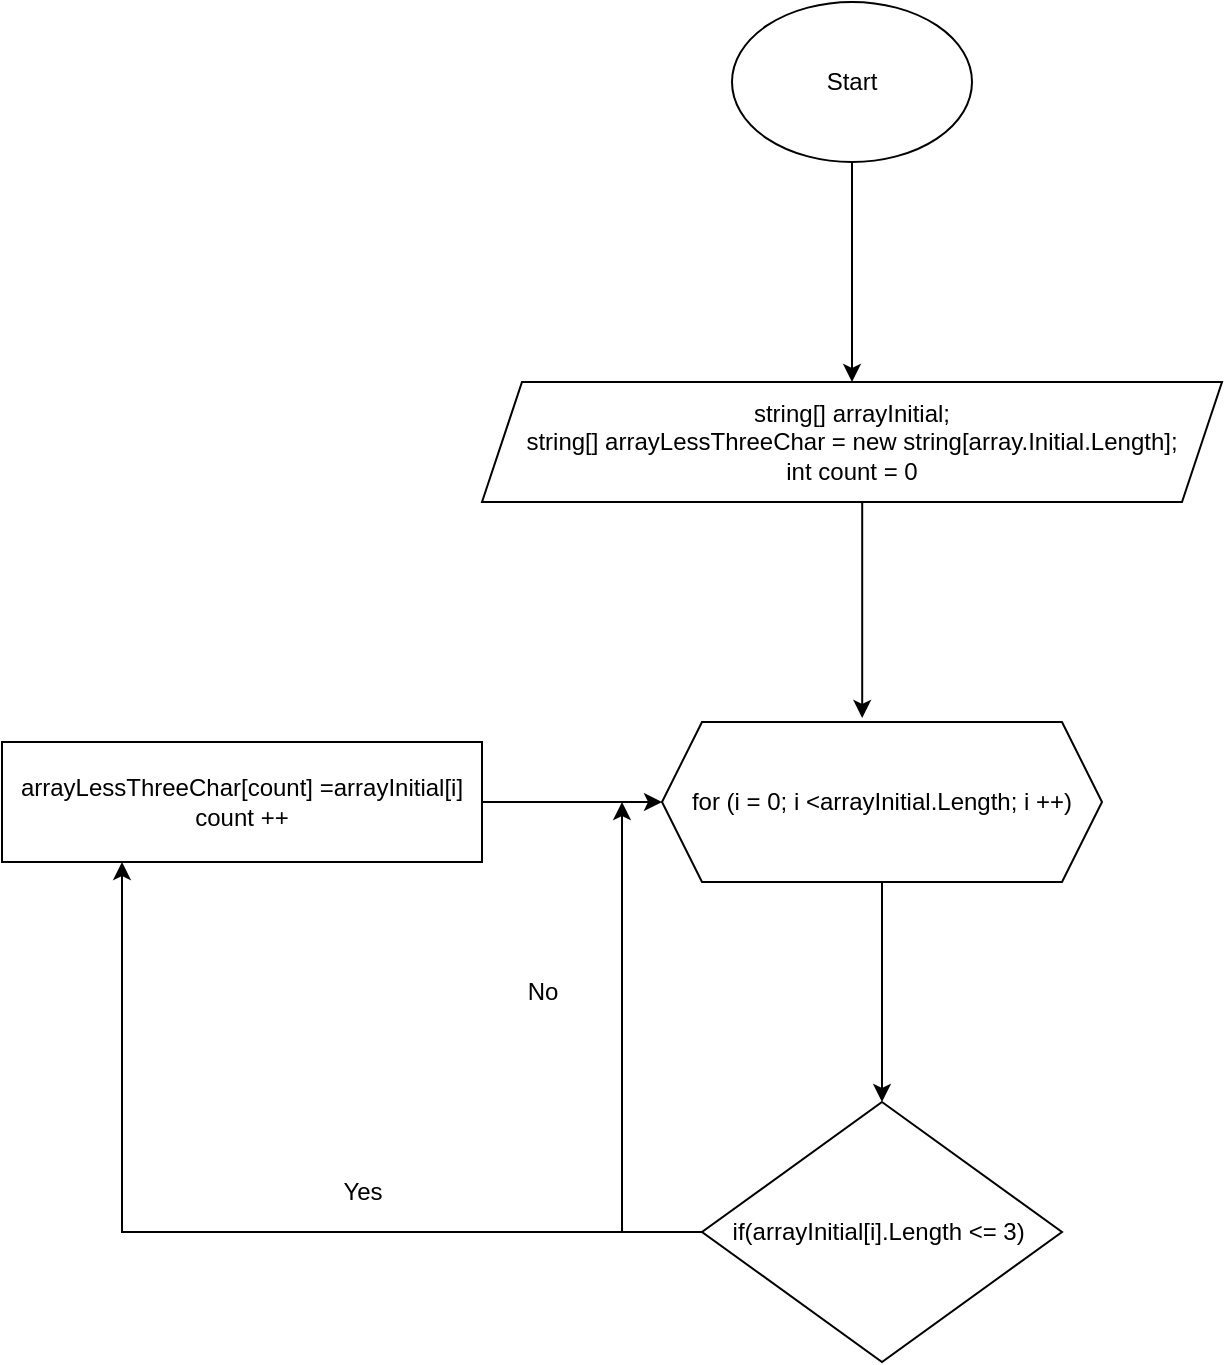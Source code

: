 <mxfile version="20.8.23" type="device"><diagram id="MBguLekYgQ5U2ZIiRp0e" name="Страница 1"><mxGraphModel dx="1434" dy="764" grid="1" gridSize="10" guides="1" tooltips="1" connect="1" arrows="1" fold="1" page="1" pageScale="1" pageWidth="827" pageHeight="1169" math="0" shadow="0"><root><mxCell id="0"/><mxCell id="1" parent="0"/><mxCell id="AraihR553AoSWPvbIoH_-13" style="edgeStyle=orthogonalEdgeStyle;rounded=0;orthogonalLoop=1;jettySize=auto;html=1;entryX=0.5;entryY=0;entryDx=0;entryDy=0;exitX=0.5;exitY=1;exitDx=0;exitDy=0;" parent="1" source="7zQahmoX89am-scrhJEv-1" target="AraihR553AoSWPvbIoH_-2" edge="1"><mxGeometry relative="1" as="geometry"><mxPoint x="460" y="310" as="sourcePoint"/><Array as="points"><mxPoint x="445" y="310"/></Array></mxGeometry></mxCell><mxCell id="AraihR553AoSWPvbIoH_-14" style="edgeStyle=orthogonalEdgeStyle;rounded=0;orthogonalLoop=1;jettySize=auto;html=1;entryX=0.455;entryY=-0.025;entryDx=0;entryDy=0;entryPerimeter=0;" parent="1" source="AraihR553AoSWPvbIoH_-2" target="AraihR553AoSWPvbIoH_-3" edge="1"><mxGeometry relative="1" as="geometry"><Array as="points"><mxPoint x="450" y="400"/><mxPoint x="450" y="400"/></Array></mxGeometry></mxCell><mxCell id="AraihR553AoSWPvbIoH_-2" value="string[] arrayInitial;&lt;br&gt;string[] arrayLessThreeChar = new string[array.Initial.Length];&lt;br&gt;int count = 0" style="shape=parallelogram;perimeter=parallelogramPerimeter;whiteSpace=wrap;html=1;fixedSize=1;" parent="1" vertex="1"><mxGeometry x="260" y="340" width="370" height="60" as="geometry"/></mxCell><mxCell id="AraihR553AoSWPvbIoH_-15" style="edgeStyle=orthogonalEdgeStyle;rounded=0;orthogonalLoop=1;jettySize=auto;html=1;" parent="1" source="AraihR553AoSWPvbIoH_-3" target="AraihR553AoSWPvbIoH_-4" edge="1"><mxGeometry relative="1" as="geometry"/></mxCell><mxCell id="AraihR553AoSWPvbIoH_-3" value="for (i = 0; i &amp;lt;arrayInitial.Length; i ++)" style="shape=hexagon;perimeter=hexagonPerimeter2;whiteSpace=wrap;html=1;fixedSize=1;" parent="1" vertex="1"><mxGeometry x="350" y="510" width="220" height="80" as="geometry"/></mxCell><mxCell id="AraihR553AoSWPvbIoH_-8" style="edgeStyle=orthogonalEdgeStyle;rounded=0;orthogonalLoop=1;jettySize=auto;html=1;exitX=0;exitY=0.5;exitDx=0;exitDy=0;entryX=0.25;entryY=1;entryDx=0;entryDy=0;" parent="1" source="AraihR553AoSWPvbIoH_-4" target="AraihR553AoSWPvbIoH_-6" edge="1"><mxGeometry relative="1" as="geometry"><mxPoint x="250" y="590" as="targetPoint"/><Array as="points"><mxPoint x="80" y="765"/><mxPoint x="80" y="580"/></Array></mxGeometry></mxCell><mxCell id="AraihR553AoSWPvbIoH_-9" style="edgeStyle=orthogonalEdgeStyle;rounded=0;orthogonalLoop=1;jettySize=auto;html=1;exitX=0;exitY=0.5;exitDx=0;exitDy=0;" parent="1" source="AraihR553AoSWPvbIoH_-4" edge="1"><mxGeometry relative="1" as="geometry"><Array as="points"><mxPoint x="330" y="765"/></Array><mxPoint x="330" y="550" as="targetPoint"/></mxGeometry></mxCell><mxCell id="AraihR553AoSWPvbIoH_-4" value="if(arrayInitial[i].Length &amp;lt;= 3)&amp;nbsp;" style="rhombus;whiteSpace=wrap;html=1;" parent="1" vertex="1"><mxGeometry x="370" y="700" width="180" height="130" as="geometry"/></mxCell><mxCell id="AraihR553AoSWPvbIoH_-10" style="edgeStyle=orthogonalEdgeStyle;rounded=0;orthogonalLoop=1;jettySize=auto;html=1;exitX=1;exitY=0.5;exitDx=0;exitDy=0;" parent="1" source="AraihR553AoSWPvbIoH_-6" target="AraihR553AoSWPvbIoH_-3" edge="1"><mxGeometry relative="1" as="geometry"/></mxCell><mxCell id="AraihR553AoSWPvbIoH_-6" value="arrayLessThreeChar[count] =arrayInitial[i]&lt;br&gt;count ++" style="rounded=0;whiteSpace=wrap;html=1;" parent="1" vertex="1"><mxGeometry x="20" y="520" width="240" height="60" as="geometry"/></mxCell><mxCell id="AraihR553AoSWPvbIoH_-11" value="Yes" style="text;html=1;align=center;verticalAlign=middle;resizable=0;points=[];autosize=1;strokeColor=none;fillColor=none;" parent="1" vertex="1"><mxGeometry x="180" y="730" width="40" height="30" as="geometry"/></mxCell><mxCell id="AraihR553AoSWPvbIoH_-12" value="No" style="text;html=1;align=center;verticalAlign=middle;resizable=0;points=[];autosize=1;strokeColor=none;fillColor=none;" parent="1" vertex="1"><mxGeometry x="270" y="630" width="40" height="30" as="geometry"/></mxCell><mxCell id="7zQahmoX89am-scrhJEv-1" value="Start" style="ellipse;whiteSpace=wrap;html=1;" vertex="1" parent="1"><mxGeometry x="385" y="150" width="120" height="80" as="geometry"/></mxCell></root></mxGraphModel></diagram></mxfile>
